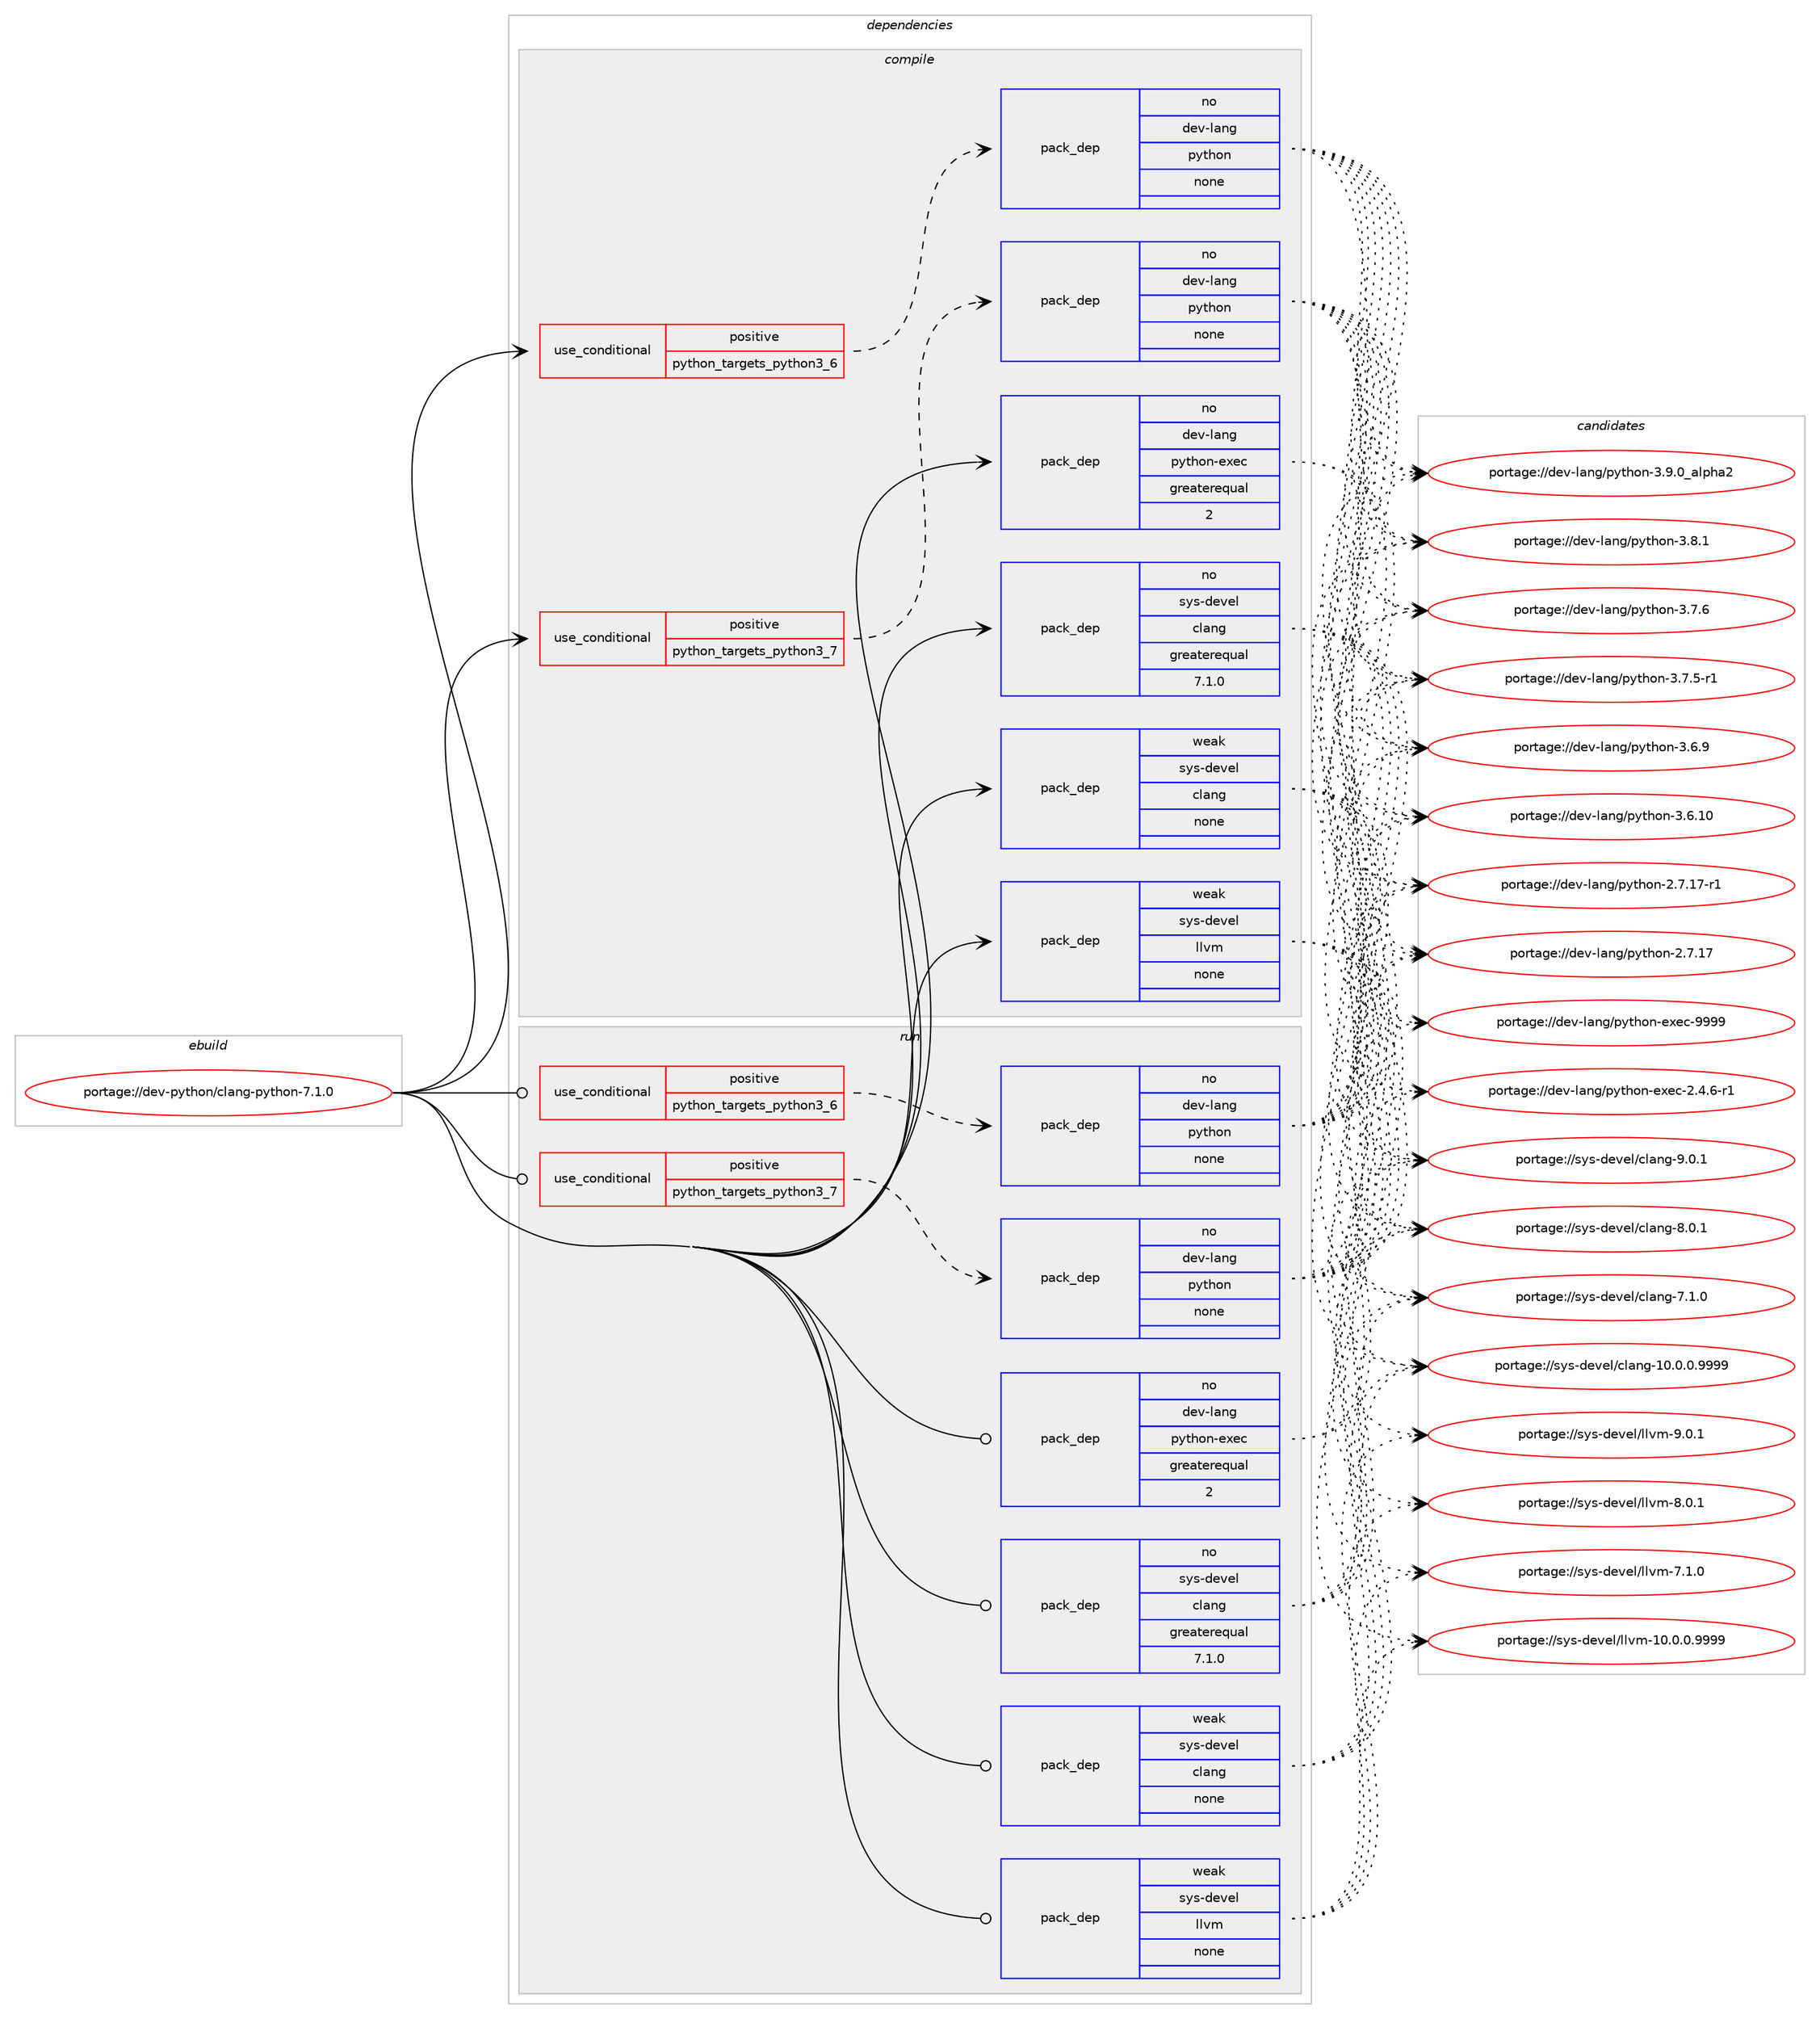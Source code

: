 digraph prolog {

# *************
# Graph options
# *************

newrank=true;
concentrate=true;
compound=true;
graph [rankdir=LR,fontname=Helvetica,fontsize=10,ranksep=1.5];#, ranksep=2.5, nodesep=0.2];
edge  [arrowhead=vee];
node  [fontname=Helvetica,fontsize=10];

# **********
# The ebuild
# **********

subgraph cluster_leftcol {
color=gray;
rank=same;
label=<<i>ebuild</i>>;
id [label="portage://dev-python/clang-python-7.1.0", color=red, width=4, href="../dev-python/clang-python-7.1.0.svg"];
}

# ****************
# The dependencies
# ****************

subgraph cluster_midcol {
color=gray;
label=<<i>dependencies</i>>;
subgraph cluster_compile {
fillcolor="#eeeeee";
style=filled;
label=<<i>compile</i>>;
subgraph cond117774 {
dependency467141 [label=<<TABLE BORDER="0" CELLBORDER="1" CELLSPACING="0" CELLPADDING="4"><TR><TD ROWSPAN="3" CELLPADDING="10">use_conditional</TD></TR><TR><TD>positive</TD></TR><TR><TD>python_targets_python3_6</TD></TR></TABLE>>, shape=none, color=red];
subgraph pack344360 {
dependency467142 [label=<<TABLE BORDER="0" CELLBORDER="1" CELLSPACING="0" CELLPADDING="4" WIDTH="220"><TR><TD ROWSPAN="6" CELLPADDING="30">pack_dep</TD></TR><TR><TD WIDTH="110">no</TD></TR><TR><TD>dev-lang</TD></TR><TR><TD>python</TD></TR><TR><TD>none</TD></TR><TR><TD></TD></TR></TABLE>>, shape=none, color=blue];
}
dependency467141:e -> dependency467142:w [weight=20,style="dashed",arrowhead="vee"];
}
id:e -> dependency467141:w [weight=20,style="solid",arrowhead="vee"];
subgraph cond117775 {
dependency467143 [label=<<TABLE BORDER="0" CELLBORDER="1" CELLSPACING="0" CELLPADDING="4"><TR><TD ROWSPAN="3" CELLPADDING="10">use_conditional</TD></TR><TR><TD>positive</TD></TR><TR><TD>python_targets_python3_7</TD></TR></TABLE>>, shape=none, color=red];
subgraph pack344361 {
dependency467144 [label=<<TABLE BORDER="0" CELLBORDER="1" CELLSPACING="0" CELLPADDING="4" WIDTH="220"><TR><TD ROWSPAN="6" CELLPADDING="30">pack_dep</TD></TR><TR><TD WIDTH="110">no</TD></TR><TR><TD>dev-lang</TD></TR><TR><TD>python</TD></TR><TR><TD>none</TD></TR><TR><TD></TD></TR></TABLE>>, shape=none, color=blue];
}
dependency467143:e -> dependency467144:w [weight=20,style="dashed",arrowhead="vee"];
}
id:e -> dependency467143:w [weight=20,style="solid",arrowhead="vee"];
subgraph pack344362 {
dependency467145 [label=<<TABLE BORDER="0" CELLBORDER="1" CELLSPACING="0" CELLPADDING="4" WIDTH="220"><TR><TD ROWSPAN="6" CELLPADDING="30">pack_dep</TD></TR><TR><TD WIDTH="110">no</TD></TR><TR><TD>dev-lang</TD></TR><TR><TD>python-exec</TD></TR><TR><TD>greaterequal</TD></TR><TR><TD>2</TD></TR></TABLE>>, shape=none, color=blue];
}
id:e -> dependency467145:w [weight=20,style="solid",arrowhead="vee"];
subgraph pack344363 {
dependency467146 [label=<<TABLE BORDER="0" CELLBORDER="1" CELLSPACING="0" CELLPADDING="4" WIDTH="220"><TR><TD ROWSPAN="6" CELLPADDING="30">pack_dep</TD></TR><TR><TD WIDTH="110">no</TD></TR><TR><TD>sys-devel</TD></TR><TR><TD>clang</TD></TR><TR><TD>greaterequal</TD></TR><TR><TD>7.1.0</TD></TR></TABLE>>, shape=none, color=blue];
}
id:e -> dependency467146:w [weight=20,style="solid",arrowhead="vee"];
subgraph pack344364 {
dependency467147 [label=<<TABLE BORDER="0" CELLBORDER="1" CELLSPACING="0" CELLPADDING="4" WIDTH="220"><TR><TD ROWSPAN="6" CELLPADDING="30">pack_dep</TD></TR><TR><TD WIDTH="110">weak</TD></TR><TR><TD>sys-devel</TD></TR><TR><TD>clang</TD></TR><TR><TD>none</TD></TR><TR><TD></TD></TR></TABLE>>, shape=none, color=blue];
}
id:e -> dependency467147:w [weight=20,style="solid",arrowhead="vee"];
subgraph pack344365 {
dependency467148 [label=<<TABLE BORDER="0" CELLBORDER="1" CELLSPACING="0" CELLPADDING="4" WIDTH="220"><TR><TD ROWSPAN="6" CELLPADDING="30">pack_dep</TD></TR><TR><TD WIDTH="110">weak</TD></TR><TR><TD>sys-devel</TD></TR><TR><TD>llvm</TD></TR><TR><TD>none</TD></TR><TR><TD></TD></TR></TABLE>>, shape=none, color=blue];
}
id:e -> dependency467148:w [weight=20,style="solid",arrowhead="vee"];
}
subgraph cluster_compileandrun {
fillcolor="#eeeeee";
style=filled;
label=<<i>compile and run</i>>;
}
subgraph cluster_run {
fillcolor="#eeeeee";
style=filled;
label=<<i>run</i>>;
subgraph cond117776 {
dependency467149 [label=<<TABLE BORDER="0" CELLBORDER="1" CELLSPACING="0" CELLPADDING="4"><TR><TD ROWSPAN="3" CELLPADDING="10">use_conditional</TD></TR><TR><TD>positive</TD></TR><TR><TD>python_targets_python3_6</TD></TR></TABLE>>, shape=none, color=red];
subgraph pack344366 {
dependency467150 [label=<<TABLE BORDER="0" CELLBORDER="1" CELLSPACING="0" CELLPADDING="4" WIDTH="220"><TR><TD ROWSPAN="6" CELLPADDING="30">pack_dep</TD></TR><TR><TD WIDTH="110">no</TD></TR><TR><TD>dev-lang</TD></TR><TR><TD>python</TD></TR><TR><TD>none</TD></TR><TR><TD></TD></TR></TABLE>>, shape=none, color=blue];
}
dependency467149:e -> dependency467150:w [weight=20,style="dashed",arrowhead="vee"];
}
id:e -> dependency467149:w [weight=20,style="solid",arrowhead="odot"];
subgraph cond117777 {
dependency467151 [label=<<TABLE BORDER="0" CELLBORDER="1" CELLSPACING="0" CELLPADDING="4"><TR><TD ROWSPAN="3" CELLPADDING="10">use_conditional</TD></TR><TR><TD>positive</TD></TR><TR><TD>python_targets_python3_7</TD></TR></TABLE>>, shape=none, color=red];
subgraph pack344367 {
dependency467152 [label=<<TABLE BORDER="0" CELLBORDER="1" CELLSPACING="0" CELLPADDING="4" WIDTH="220"><TR><TD ROWSPAN="6" CELLPADDING="30">pack_dep</TD></TR><TR><TD WIDTH="110">no</TD></TR><TR><TD>dev-lang</TD></TR><TR><TD>python</TD></TR><TR><TD>none</TD></TR><TR><TD></TD></TR></TABLE>>, shape=none, color=blue];
}
dependency467151:e -> dependency467152:w [weight=20,style="dashed",arrowhead="vee"];
}
id:e -> dependency467151:w [weight=20,style="solid",arrowhead="odot"];
subgraph pack344368 {
dependency467153 [label=<<TABLE BORDER="0" CELLBORDER="1" CELLSPACING="0" CELLPADDING="4" WIDTH="220"><TR><TD ROWSPAN="6" CELLPADDING="30">pack_dep</TD></TR><TR><TD WIDTH="110">no</TD></TR><TR><TD>dev-lang</TD></TR><TR><TD>python-exec</TD></TR><TR><TD>greaterequal</TD></TR><TR><TD>2</TD></TR></TABLE>>, shape=none, color=blue];
}
id:e -> dependency467153:w [weight=20,style="solid",arrowhead="odot"];
subgraph pack344369 {
dependency467154 [label=<<TABLE BORDER="0" CELLBORDER="1" CELLSPACING="0" CELLPADDING="4" WIDTH="220"><TR><TD ROWSPAN="6" CELLPADDING="30">pack_dep</TD></TR><TR><TD WIDTH="110">no</TD></TR><TR><TD>sys-devel</TD></TR><TR><TD>clang</TD></TR><TR><TD>greaterequal</TD></TR><TR><TD>7.1.0</TD></TR></TABLE>>, shape=none, color=blue];
}
id:e -> dependency467154:w [weight=20,style="solid",arrowhead="odot"];
subgraph pack344370 {
dependency467155 [label=<<TABLE BORDER="0" CELLBORDER="1" CELLSPACING="0" CELLPADDING="4" WIDTH="220"><TR><TD ROWSPAN="6" CELLPADDING="30">pack_dep</TD></TR><TR><TD WIDTH="110">weak</TD></TR><TR><TD>sys-devel</TD></TR><TR><TD>clang</TD></TR><TR><TD>none</TD></TR><TR><TD></TD></TR></TABLE>>, shape=none, color=blue];
}
id:e -> dependency467155:w [weight=20,style="solid",arrowhead="odot"];
subgraph pack344371 {
dependency467156 [label=<<TABLE BORDER="0" CELLBORDER="1" CELLSPACING="0" CELLPADDING="4" WIDTH="220"><TR><TD ROWSPAN="6" CELLPADDING="30">pack_dep</TD></TR><TR><TD WIDTH="110">weak</TD></TR><TR><TD>sys-devel</TD></TR><TR><TD>llvm</TD></TR><TR><TD>none</TD></TR><TR><TD></TD></TR></TABLE>>, shape=none, color=blue];
}
id:e -> dependency467156:w [weight=20,style="solid",arrowhead="odot"];
}
}

# **************
# The candidates
# **************

subgraph cluster_choices {
rank=same;
color=gray;
label=<<i>candidates</i>>;

subgraph choice344360 {
color=black;
nodesep=1;
choice10010111845108971101034711212111610411111045514657464895971081121049750 [label="portage://dev-lang/python-3.9.0_alpha2", color=red, width=4,href="../dev-lang/python-3.9.0_alpha2.svg"];
choice100101118451089711010347112121116104111110455146564649 [label="portage://dev-lang/python-3.8.1", color=red, width=4,href="../dev-lang/python-3.8.1.svg"];
choice100101118451089711010347112121116104111110455146554654 [label="portage://dev-lang/python-3.7.6", color=red, width=4,href="../dev-lang/python-3.7.6.svg"];
choice1001011184510897110103471121211161041111104551465546534511449 [label="portage://dev-lang/python-3.7.5-r1", color=red, width=4,href="../dev-lang/python-3.7.5-r1.svg"];
choice100101118451089711010347112121116104111110455146544657 [label="portage://dev-lang/python-3.6.9", color=red, width=4,href="../dev-lang/python-3.6.9.svg"];
choice10010111845108971101034711212111610411111045514654464948 [label="portage://dev-lang/python-3.6.10", color=red, width=4,href="../dev-lang/python-3.6.10.svg"];
choice100101118451089711010347112121116104111110455046554649554511449 [label="portage://dev-lang/python-2.7.17-r1", color=red, width=4,href="../dev-lang/python-2.7.17-r1.svg"];
choice10010111845108971101034711212111610411111045504655464955 [label="portage://dev-lang/python-2.7.17", color=red, width=4,href="../dev-lang/python-2.7.17.svg"];
dependency467142:e -> choice10010111845108971101034711212111610411111045514657464895971081121049750:w [style=dotted,weight="100"];
dependency467142:e -> choice100101118451089711010347112121116104111110455146564649:w [style=dotted,weight="100"];
dependency467142:e -> choice100101118451089711010347112121116104111110455146554654:w [style=dotted,weight="100"];
dependency467142:e -> choice1001011184510897110103471121211161041111104551465546534511449:w [style=dotted,weight="100"];
dependency467142:e -> choice100101118451089711010347112121116104111110455146544657:w [style=dotted,weight="100"];
dependency467142:e -> choice10010111845108971101034711212111610411111045514654464948:w [style=dotted,weight="100"];
dependency467142:e -> choice100101118451089711010347112121116104111110455046554649554511449:w [style=dotted,weight="100"];
dependency467142:e -> choice10010111845108971101034711212111610411111045504655464955:w [style=dotted,weight="100"];
}
subgraph choice344361 {
color=black;
nodesep=1;
choice10010111845108971101034711212111610411111045514657464895971081121049750 [label="portage://dev-lang/python-3.9.0_alpha2", color=red, width=4,href="../dev-lang/python-3.9.0_alpha2.svg"];
choice100101118451089711010347112121116104111110455146564649 [label="portage://dev-lang/python-3.8.1", color=red, width=4,href="../dev-lang/python-3.8.1.svg"];
choice100101118451089711010347112121116104111110455146554654 [label="portage://dev-lang/python-3.7.6", color=red, width=4,href="../dev-lang/python-3.7.6.svg"];
choice1001011184510897110103471121211161041111104551465546534511449 [label="portage://dev-lang/python-3.7.5-r1", color=red, width=4,href="../dev-lang/python-3.7.5-r1.svg"];
choice100101118451089711010347112121116104111110455146544657 [label="portage://dev-lang/python-3.6.9", color=red, width=4,href="../dev-lang/python-3.6.9.svg"];
choice10010111845108971101034711212111610411111045514654464948 [label="portage://dev-lang/python-3.6.10", color=red, width=4,href="../dev-lang/python-3.6.10.svg"];
choice100101118451089711010347112121116104111110455046554649554511449 [label="portage://dev-lang/python-2.7.17-r1", color=red, width=4,href="../dev-lang/python-2.7.17-r1.svg"];
choice10010111845108971101034711212111610411111045504655464955 [label="portage://dev-lang/python-2.7.17", color=red, width=4,href="../dev-lang/python-2.7.17.svg"];
dependency467144:e -> choice10010111845108971101034711212111610411111045514657464895971081121049750:w [style=dotted,weight="100"];
dependency467144:e -> choice100101118451089711010347112121116104111110455146564649:w [style=dotted,weight="100"];
dependency467144:e -> choice100101118451089711010347112121116104111110455146554654:w [style=dotted,weight="100"];
dependency467144:e -> choice1001011184510897110103471121211161041111104551465546534511449:w [style=dotted,weight="100"];
dependency467144:e -> choice100101118451089711010347112121116104111110455146544657:w [style=dotted,weight="100"];
dependency467144:e -> choice10010111845108971101034711212111610411111045514654464948:w [style=dotted,weight="100"];
dependency467144:e -> choice100101118451089711010347112121116104111110455046554649554511449:w [style=dotted,weight="100"];
dependency467144:e -> choice10010111845108971101034711212111610411111045504655464955:w [style=dotted,weight="100"];
}
subgraph choice344362 {
color=black;
nodesep=1;
choice10010111845108971101034711212111610411111045101120101994557575757 [label="portage://dev-lang/python-exec-9999", color=red, width=4,href="../dev-lang/python-exec-9999.svg"];
choice10010111845108971101034711212111610411111045101120101994550465246544511449 [label="portage://dev-lang/python-exec-2.4.6-r1", color=red, width=4,href="../dev-lang/python-exec-2.4.6-r1.svg"];
dependency467145:e -> choice10010111845108971101034711212111610411111045101120101994557575757:w [style=dotted,weight="100"];
dependency467145:e -> choice10010111845108971101034711212111610411111045101120101994550465246544511449:w [style=dotted,weight="100"];
}
subgraph choice344363 {
color=black;
nodesep=1;
choice11512111545100101118101108479910897110103455746484649 [label="portage://sys-devel/clang-9.0.1", color=red, width=4,href="../sys-devel/clang-9.0.1.svg"];
choice11512111545100101118101108479910897110103455646484649 [label="portage://sys-devel/clang-8.0.1", color=red, width=4,href="../sys-devel/clang-8.0.1.svg"];
choice11512111545100101118101108479910897110103455546494648 [label="portage://sys-devel/clang-7.1.0", color=red, width=4,href="../sys-devel/clang-7.1.0.svg"];
choice11512111545100101118101108479910897110103454948464846484657575757 [label="portage://sys-devel/clang-10.0.0.9999", color=red, width=4,href="../sys-devel/clang-10.0.0.9999.svg"];
dependency467146:e -> choice11512111545100101118101108479910897110103455746484649:w [style=dotted,weight="100"];
dependency467146:e -> choice11512111545100101118101108479910897110103455646484649:w [style=dotted,weight="100"];
dependency467146:e -> choice11512111545100101118101108479910897110103455546494648:w [style=dotted,weight="100"];
dependency467146:e -> choice11512111545100101118101108479910897110103454948464846484657575757:w [style=dotted,weight="100"];
}
subgraph choice344364 {
color=black;
nodesep=1;
choice11512111545100101118101108479910897110103455746484649 [label="portage://sys-devel/clang-9.0.1", color=red, width=4,href="../sys-devel/clang-9.0.1.svg"];
choice11512111545100101118101108479910897110103455646484649 [label="portage://sys-devel/clang-8.0.1", color=red, width=4,href="../sys-devel/clang-8.0.1.svg"];
choice11512111545100101118101108479910897110103455546494648 [label="portage://sys-devel/clang-7.1.0", color=red, width=4,href="../sys-devel/clang-7.1.0.svg"];
choice11512111545100101118101108479910897110103454948464846484657575757 [label="portage://sys-devel/clang-10.0.0.9999", color=red, width=4,href="../sys-devel/clang-10.0.0.9999.svg"];
dependency467147:e -> choice11512111545100101118101108479910897110103455746484649:w [style=dotted,weight="100"];
dependency467147:e -> choice11512111545100101118101108479910897110103455646484649:w [style=dotted,weight="100"];
dependency467147:e -> choice11512111545100101118101108479910897110103455546494648:w [style=dotted,weight="100"];
dependency467147:e -> choice11512111545100101118101108479910897110103454948464846484657575757:w [style=dotted,weight="100"];
}
subgraph choice344365 {
color=black;
nodesep=1;
choice1151211154510010111810110847108108118109455746484649 [label="portage://sys-devel/llvm-9.0.1", color=red, width=4,href="../sys-devel/llvm-9.0.1.svg"];
choice1151211154510010111810110847108108118109455646484649 [label="portage://sys-devel/llvm-8.0.1", color=red, width=4,href="../sys-devel/llvm-8.0.1.svg"];
choice1151211154510010111810110847108108118109455546494648 [label="portage://sys-devel/llvm-7.1.0", color=red, width=4,href="../sys-devel/llvm-7.1.0.svg"];
choice1151211154510010111810110847108108118109454948464846484657575757 [label="portage://sys-devel/llvm-10.0.0.9999", color=red, width=4,href="../sys-devel/llvm-10.0.0.9999.svg"];
dependency467148:e -> choice1151211154510010111810110847108108118109455746484649:w [style=dotted,weight="100"];
dependency467148:e -> choice1151211154510010111810110847108108118109455646484649:w [style=dotted,weight="100"];
dependency467148:e -> choice1151211154510010111810110847108108118109455546494648:w [style=dotted,weight="100"];
dependency467148:e -> choice1151211154510010111810110847108108118109454948464846484657575757:w [style=dotted,weight="100"];
}
subgraph choice344366 {
color=black;
nodesep=1;
choice10010111845108971101034711212111610411111045514657464895971081121049750 [label="portage://dev-lang/python-3.9.0_alpha2", color=red, width=4,href="../dev-lang/python-3.9.0_alpha2.svg"];
choice100101118451089711010347112121116104111110455146564649 [label="portage://dev-lang/python-3.8.1", color=red, width=4,href="../dev-lang/python-3.8.1.svg"];
choice100101118451089711010347112121116104111110455146554654 [label="portage://dev-lang/python-3.7.6", color=red, width=4,href="../dev-lang/python-3.7.6.svg"];
choice1001011184510897110103471121211161041111104551465546534511449 [label="portage://dev-lang/python-3.7.5-r1", color=red, width=4,href="../dev-lang/python-3.7.5-r1.svg"];
choice100101118451089711010347112121116104111110455146544657 [label="portage://dev-lang/python-3.6.9", color=red, width=4,href="../dev-lang/python-3.6.9.svg"];
choice10010111845108971101034711212111610411111045514654464948 [label="portage://dev-lang/python-3.6.10", color=red, width=4,href="../dev-lang/python-3.6.10.svg"];
choice100101118451089711010347112121116104111110455046554649554511449 [label="portage://dev-lang/python-2.7.17-r1", color=red, width=4,href="../dev-lang/python-2.7.17-r1.svg"];
choice10010111845108971101034711212111610411111045504655464955 [label="portage://dev-lang/python-2.7.17", color=red, width=4,href="../dev-lang/python-2.7.17.svg"];
dependency467150:e -> choice10010111845108971101034711212111610411111045514657464895971081121049750:w [style=dotted,weight="100"];
dependency467150:e -> choice100101118451089711010347112121116104111110455146564649:w [style=dotted,weight="100"];
dependency467150:e -> choice100101118451089711010347112121116104111110455146554654:w [style=dotted,weight="100"];
dependency467150:e -> choice1001011184510897110103471121211161041111104551465546534511449:w [style=dotted,weight="100"];
dependency467150:e -> choice100101118451089711010347112121116104111110455146544657:w [style=dotted,weight="100"];
dependency467150:e -> choice10010111845108971101034711212111610411111045514654464948:w [style=dotted,weight="100"];
dependency467150:e -> choice100101118451089711010347112121116104111110455046554649554511449:w [style=dotted,weight="100"];
dependency467150:e -> choice10010111845108971101034711212111610411111045504655464955:w [style=dotted,weight="100"];
}
subgraph choice344367 {
color=black;
nodesep=1;
choice10010111845108971101034711212111610411111045514657464895971081121049750 [label="portage://dev-lang/python-3.9.0_alpha2", color=red, width=4,href="../dev-lang/python-3.9.0_alpha2.svg"];
choice100101118451089711010347112121116104111110455146564649 [label="portage://dev-lang/python-3.8.1", color=red, width=4,href="../dev-lang/python-3.8.1.svg"];
choice100101118451089711010347112121116104111110455146554654 [label="portage://dev-lang/python-3.7.6", color=red, width=4,href="../dev-lang/python-3.7.6.svg"];
choice1001011184510897110103471121211161041111104551465546534511449 [label="portage://dev-lang/python-3.7.5-r1", color=red, width=4,href="../dev-lang/python-3.7.5-r1.svg"];
choice100101118451089711010347112121116104111110455146544657 [label="portage://dev-lang/python-3.6.9", color=red, width=4,href="../dev-lang/python-3.6.9.svg"];
choice10010111845108971101034711212111610411111045514654464948 [label="portage://dev-lang/python-3.6.10", color=red, width=4,href="../dev-lang/python-3.6.10.svg"];
choice100101118451089711010347112121116104111110455046554649554511449 [label="portage://dev-lang/python-2.7.17-r1", color=red, width=4,href="../dev-lang/python-2.7.17-r1.svg"];
choice10010111845108971101034711212111610411111045504655464955 [label="portage://dev-lang/python-2.7.17", color=red, width=4,href="../dev-lang/python-2.7.17.svg"];
dependency467152:e -> choice10010111845108971101034711212111610411111045514657464895971081121049750:w [style=dotted,weight="100"];
dependency467152:e -> choice100101118451089711010347112121116104111110455146564649:w [style=dotted,weight="100"];
dependency467152:e -> choice100101118451089711010347112121116104111110455146554654:w [style=dotted,weight="100"];
dependency467152:e -> choice1001011184510897110103471121211161041111104551465546534511449:w [style=dotted,weight="100"];
dependency467152:e -> choice100101118451089711010347112121116104111110455146544657:w [style=dotted,weight="100"];
dependency467152:e -> choice10010111845108971101034711212111610411111045514654464948:w [style=dotted,weight="100"];
dependency467152:e -> choice100101118451089711010347112121116104111110455046554649554511449:w [style=dotted,weight="100"];
dependency467152:e -> choice10010111845108971101034711212111610411111045504655464955:w [style=dotted,weight="100"];
}
subgraph choice344368 {
color=black;
nodesep=1;
choice10010111845108971101034711212111610411111045101120101994557575757 [label="portage://dev-lang/python-exec-9999", color=red, width=4,href="../dev-lang/python-exec-9999.svg"];
choice10010111845108971101034711212111610411111045101120101994550465246544511449 [label="portage://dev-lang/python-exec-2.4.6-r1", color=red, width=4,href="../dev-lang/python-exec-2.4.6-r1.svg"];
dependency467153:e -> choice10010111845108971101034711212111610411111045101120101994557575757:w [style=dotted,weight="100"];
dependency467153:e -> choice10010111845108971101034711212111610411111045101120101994550465246544511449:w [style=dotted,weight="100"];
}
subgraph choice344369 {
color=black;
nodesep=1;
choice11512111545100101118101108479910897110103455746484649 [label="portage://sys-devel/clang-9.0.1", color=red, width=4,href="../sys-devel/clang-9.0.1.svg"];
choice11512111545100101118101108479910897110103455646484649 [label="portage://sys-devel/clang-8.0.1", color=red, width=4,href="../sys-devel/clang-8.0.1.svg"];
choice11512111545100101118101108479910897110103455546494648 [label="portage://sys-devel/clang-7.1.0", color=red, width=4,href="../sys-devel/clang-7.1.0.svg"];
choice11512111545100101118101108479910897110103454948464846484657575757 [label="portage://sys-devel/clang-10.0.0.9999", color=red, width=4,href="../sys-devel/clang-10.0.0.9999.svg"];
dependency467154:e -> choice11512111545100101118101108479910897110103455746484649:w [style=dotted,weight="100"];
dependency467154:e -> choice11512111545100101118101108479910897110103455646484649:w [style=dotted,weight="100"];
dependency467154:e -> choice11512111545100101118101108479910897110103455546494648:w [style=dotted,weight="100"];
dependency467154:e -> choice11512111545100101118101108479910897110103454948464846484657575757:w [style=dotted,weight="100"];
}
subgraph choice344370 {
color=black;
nodesep=1;
choice11512111545100101118101108479910897110103455746484649 [label="portage://sys-devel/clang-9.0.1", color=red, width=4,href="../sys-devel/clang-9.0.1.svg"];
choice11512111545100101118101108479910897110103455646484649 [label="portage://sys-devel/clang-8.0.1", color=red, width=4,href="../sys-devel/clang-8.0.1.svg"];
choice11512111545100101118101108479910897110103455546494648 [label="portage://sys-devel/clang-7.1.0", color=red, width=4,href="../sys-devel/clang-7.1.0.svg"];
choice11512111545100101118101108479910897110103454948464846484657575757 [label="portage://sys-devel/clang-10.0.0.9999", color=red, width=4,href="../sys-devel/clang-10.0.0.9999.svg"];
dependency467155:e -> choice11512111545100101118101108479910897110103455746484649:w [style=dotted,weight="100"];
dependency467155:e -> choice11512111545100101118101108479910897110103455646484649:w [style=dotted,weight="100"];
dependency467155:e -> choice11512111545100101118101108479910897110103455546494648:w [style=dotted,weight="100"];
dependency467155:e -> choice11512111545100101118101108479910897110103454948464846484657575757:w [style=dotted,weight="100"];
}
subgraph choice344371 {
color=black;
nodesep=1;
choice1151211154510010111810110847108108118109455746484649 [label="portage://sys-devel/llvm-9.0.1", color=red, width=4,href="../sys-devel/llvm-9.0.1.svg"];
choice1151211154510010111810110847108108118109455646484649 [label="portage://sys-devel/llvm-8.0.1", color=red, width=4,href="../sys-devel/llvm-8.0.1.svg"];
choice1151211154510010111810110847108108118109455546494648 [label="portage://sys-devel/llvm-7.1.0", color=red, width=4,href="../sys-devel/llvm-7.1.0.svg"];
choice1151211154510010111810110847108108118109454948464846484657575757 [label="portage://sys-devel/llvm-10.0.0.9999", color=red, width=4,href="../sys-devel/llvm-10.0.0.9999.svg"];
dependency467156:e -> choice1151211154510010111810110847108108118109455746484649:w [style=dotted,weight="100"];
dependency467156:e -> choice1151211154510010111810110847108108118109455646484649:w [style=dotted,weight="100"];
dependency467156:e -> choice1151211154510010111810110847108108118109455546494648:w [style=dotted,weight="100"];
dependency467156:e -> choice1151211154510010111810110847108108118109454948464846484657575757:w [style=dotted,weight="100"];
}
}

}
